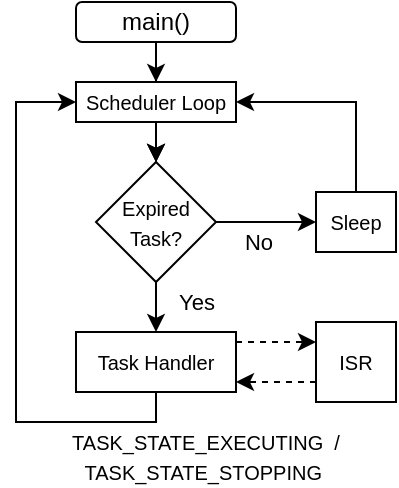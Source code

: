 <mxfile version="21.0.2" type="device"><diagram name="Page-1" id="LEeZ95nxpSWw1AGHZ1Hd"><mxGraphModel dx="488" dy="490" grid="1" gridSize="10" guides="1" tooltips="1" connect="1" arrows="1" fold="1" page="1" pageScale="1" pageWidth="850" pageHeight="1100" math="0" shadow="0"><root><mxCell id="0"/><mxCell id="1" parent="0"/><mxCell id="yHvDCYGFjGAFw5tdtCBj-7" value="" style="edgeStyle=orthogonalEdgeStyle;rounded=0;orthogonalLoop=1;jettySize=auto;html=1;" parent="1" source="jRqtNyKgf6l_IyG3Fnu4-1" target="yHvDCYGFjGAFw5tdtCBj-2" edge="1"><mxGeometry relative="1" as="geometry"/></mxCell><mxCell id="yHvDCYGFjGAFw5tdtCBj-9" value="" style="edgeStyle=orthogonalEdgeStyle;rounded=0;orthogonalLoop=1;jettySize=auto;html=1;" parent="1" source="jRqtNyKgf6l_IyG3Fnu4-1" target="yHvDCYGFjGAFw5tdtCBj-2" edge="1"><mxGeometry relative="1" as="geometry"/></mxCell><mxCell id="jRqtNyKgf6l_IyG3Fnu4-1" value="main()" style="rounded=1;whiteSpace=wrap;html=1;" parent="1" vertex="1"><mxGeometry x="160" y="150" width="80" height="20" as="geometry"/></mxCell><mxCell id="jRqtNyKgf6l_IyG3Fnu4-7" style="edgeStyle=orthogonalEdgeStyle;rounded=0;orthogonalLoop=1;jettySize=auto;html=1;entryX=0;entryY=0.5;entryDx=0;entryDy=0;" parent="1" target="jRqtNyKgf6l_IyG3Fnu4-8" edge="1"><mxGeometry relative="1" as="geometry"><mxPoint x="100" y="130" as="targetPoint"/><Array as="points"><mxPoint x="200" y="360"/><mxPoint x="130" y="360"/><mxPoint x="130" y="200"/></Array><mxPoint x="200" y="340" as="sourcePoint"/></mxGeometry></mxCell><mxCell id="jRqtNyKgf6l_IyG3Fnu4-4" value="&lt;font style=&quot;font-size: 10px;&quot;&gt;Task Handler&lt;/font&gt;" style="rounded=0;whiteSpace=wrap;html=1;" parent="1" vertex="1"><mxGeometry x="160" y="315" width="80" height="30" as="geometry"/></mxCell><mxCell id="jRqtNyKgf6l_IyG3Fnu4-8" value="&lt;font style=&quot;font-size: 10px;&quot;&gt;Scheduler Loop&lt;/font&gt;" style="rounded=0;whiteSpace=wrap;html=1;" parent="1" vertex="1"><mxGeometry x="160" y="190" width="80" height="20" as="geometry"/></mxCell><mxCell id="jRqtNyKgf6l_IyG3Fnu4-9" value="" style="endArrow=classic;html=1;rounded=0;entryX=0.5;entryY=0;entryDx=0;entryDy=0;" parent="1" target="jRqtNyKgf6l_IyG3Fnu4-4" edge="1"><mxGeometry width="50" height="50" relative="1" as="geometry"><mxPoint x="200" y="290" as="sourcePoint"/><mxPoint x="220" y="220" as="targetPoint"/></mxGeometry></mxCell><mxCell id="yHvDCYGFjGAFw5tdtCBj-4" value="Yes" style="edgeLabel;html=1;align=center;verticalAlign=middle;resizable=0;points=[];" parent="jRqtNyKgf6l_IyG3Fnu4-9" vertex="1" connectable="0"><mxGeometry relative="1" as="geometry"><mxPoint x="20" y="-3" as="offset"/></mxGeometry></mxCell><mxCell id="V1fbTBzL040UEDJPXokG-2" value="&lt;font style=&quot;font-size: 10px;&quot;&gt;ISR&lt;/font&gt;" style="rounded=0;whiteSpace=wrap;html=1;" parent="1" vertex="1"><mxGeometry x="280" y="310" width="40" height="40" as="geometry"/></mxCell><mxCell id="V1fbTBzL040UEDJPXokG-5" value="" style="endArrow=classic;html=1;rounded=1;jumpStyle=none;dashed=1;" parent="1" edge="1"><mxGeometry width="50" height="50" relative="1" as="geometry"><mxPoint x="240" y="320" as="sourcePoint"/><mxPoint x="280" y="320" as="targetPoint"/></mxGeometry></mxCell><mxCell id="V1fbTBzL040UEDJPXokG-6" value="" style="endArrow=classic;html=1;rounded=0;dashed=1;" parent="1" edge="1"><mxGeometry width="50" height="50" relative="1" as="geometry"><mxPoint x="280" y="340" as="sourcePoint"/><mxPoint x="240" y="340" as="targetPoint"/><Array as="points"><mxPoint x="280" y="340"/></Array></mxGeometry></mxCell><mxCell id="V1fbTBzL040UEDJPXokG-9" value="" style="endArrow=classic;html=1;rounded=0;entryX=0.5;entryY=0;entryDx=0;entryDy=0;" parent="1" target="jRqtNyKgf6l_IyG3Fnu4-8" edge="1"><mxGeometry width="50" height="50" relative="1" as="geometry"><mxPoint x="200" y="170" as="sourcePoint"/><mxPoint x="270" y="170" as="targetPoint"/></mxGeometry></mxCell><mxCell id="yHvDCYGFjGAFw5tdtCBj-2" value="&lt;font style=&quot;font-size: 10px;&quot;&gt;Expired Task?&lt;/font&gt;" style="rhombus;whiteSpace=wrap;html=1;" parent="1" vertex="1"><mxGeometry x="170" y="230" width="60" height="60" as="geometry"/></mxCell><mxCell id="yHvDCYGFjGAFw5tdtCBj-3" value="" style="endArrow=classic;html=1;rounded=0;exitX=0.5;exitY=1;exitDx=0;exitDy=0;" parent="1" source="jRqtNyKgf6l_IyG3Fnu4-8" edge="1"><mxGeometry width="50" height="50" relative="1" as="geometry"><mxPoint x="250" y="230" as="sourcePoint"/><mxPoint x="200" y="230" as="targetPoint"/></mxGeometry></mxCell><mxCell id="yHvDCYGFjGAFw5tdtCBj-5" value="" style="endArrow=classic;html=1;rounded=0;" parent="1" edge="1"><mxGeometry width="50" height="50" relative="1" as="geometry"><mxPoint x="230" y="260" as="sourcePoint"/><mxPoint x="280" y="260" as="targetPoint"/></mxGeometry></mxCell><mxCell id="yHvDCYGFjGAFw5tdtCBj-8" value="No" style="edgeLabel;html=1;align=center;verticalAlign=middle;resizable=0;points=[];" parent="yHvDCYGFjGAFw5tdtCBj-5" vertex="1" connectable="0"><mxGeometry x="-0.157" y="-1" relative="1" as="geometry"><mxPoint y="9" as="offset"/></mxGeometry></mxCell><mxCell id="yHvDCYGFjGAFw5tdtCBj-6" value="&lt;font style=&quot;font-size: 10px;&quot;&gt;Sleep&lt;/font&gt;" style="rounded=0;whiteSpace=wrap;html=1;" parent="1" vertex="1"><mxGeometry x="280" y="245" width="40" height="30" as="geometry"/></mxCell><mxCell id="yHvDCYGFjGAFw5tdtCBj-10" value="" style="endArrow=classic;html=1;rounded=0;entryX=1;entryY=0.5;entryDx=0;entryDy=0;exitX=0.5;exitY=0;exitDx=0;exitDy=0;" parent="1" source="yHvDCYGFjGAFw5tdtCBj-6" target="jRqtNyKgf6l_IyG3Fnu4-8" edge="1"><mxGeometry width="50" height="50" relative="1" as="geometry"><mxPoint x="270" y="230" as="sourcePoint"/><mxPoint x="320" y="180" as="targetPoint"/><Array as="points"><mxPoint x="300" y="200"/></Array></mxGeometry></mxCell><mxCell id="ciFKWzBJf0vlTgb8NeDZ-1" value="&lt;font style=&quot;font-size: 10px;&quot;&gt;TASK_STATE_EXECUTING &amp;nbsp;/&lt;/font&gt;" style="text;html=1;strokeColor=none;fillColor=none;align=center;verticalAlign=middle;whiteSpace=wrap;rounded=0;" vertex="1" parent="1"><mxGeometry x="130" y="360" width="190" height="20" as="geometry"/></mxCell><mxCell id="ciFKWzBJf0vlTgb8NeDZ-2" style="edgeStyle=orthogonalEdgeStyle;rounded=0;orthogonalLoop=1;jettySize=auto;html=1;exitX=0.5;exitY=1;exitDx=0;exitDy=0;" edge="1" parent="1" source="ciFKWzBJf0vlTgb8NeDZ-1" target="ciFKWzBJf0vlTgb8NeDZ-1"><mxGeometry relative="1" as="geometry"/></mxCell><mxCell id="ciFKWzBJf0vlTgb8NeDZ-3" value="&lt;font style=&quot;font-size: 10px;&quot;&gt;TASK_STATE_STOPPING&amp;nbsp;&lt;/font&gt;" style="text;html=1;strokeColor=none;fillColor=none;align=center;verticalAlign=middle;whiteSpace=wrap;rounded=0;" vertex="1" parent="1"><mxGeometry x="130" y="380" width="190" height="10" as="geometry"/></mxCell></root></mxGraphModel></diagram></mxfile>